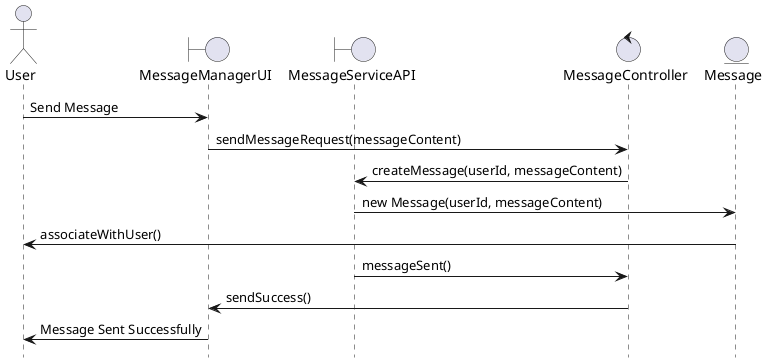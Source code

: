@startuml
hide footbox

actor User

boundary MessageManagerUI
boundary MessageServiceAPI

control MessageController

entity Message

User -> MessageManagerUI : Send Message
MessageManagerUI -> MessageController : sendMessageRequest(messageContent)
MessageController -> MessageServiceAPI : createMessage(userId, messageContent)
MessageServiceAPI -> Message : new Message(userId, messageContent)
Message -> User : associateWithUser()
MessageServiceAPI -> MessageController : messageSent()
MessageController -> MessageManagerUI : sendSuccess()
MessageManagerUI -> User : Message Sent Successfully

@enduml
